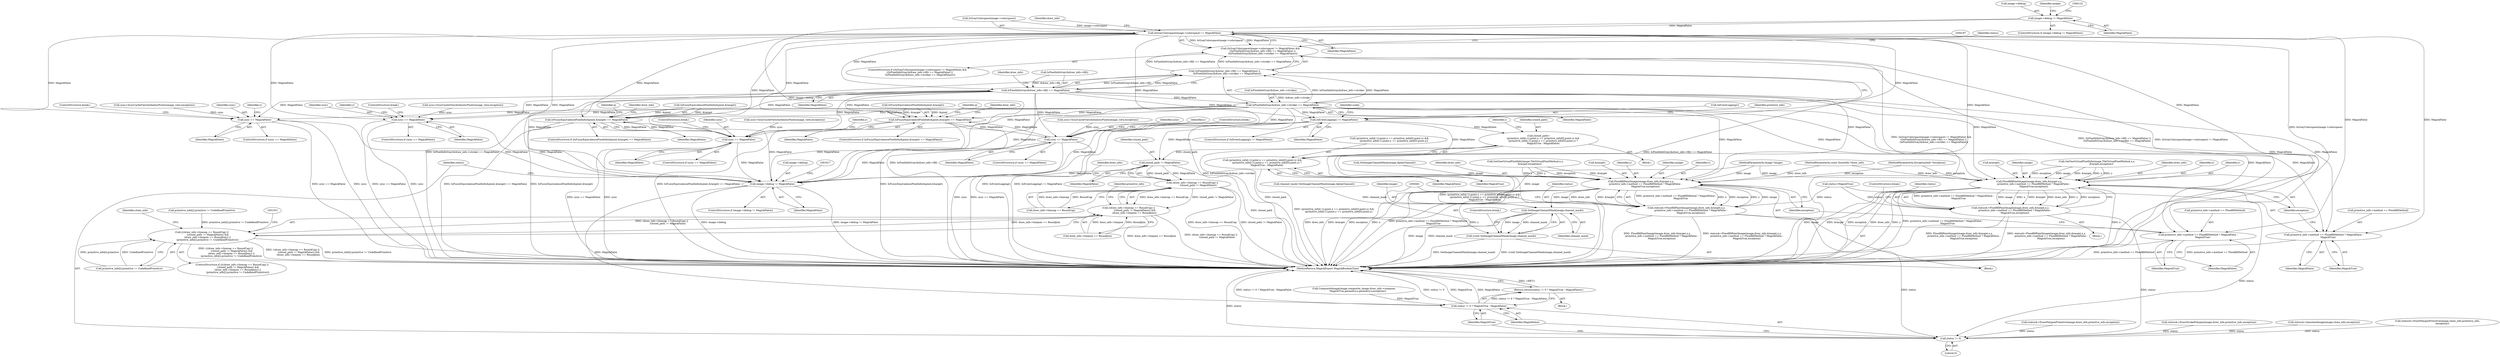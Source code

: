 digraph "0_ImageMagick_726812fa2fa7ce16bcf58f6e115f65427a1c0950_2@pointer" {
"1000115" [label="(Call,image->debug != MagickFalse)"];
"1000165" [label="(Call,IsGrayColorspace(image->colorspace) != MagickFalse)"];
"1000164" [label="(Call,(IsGrayColorspace(image->colorspace) != MagickFalse) &&\n      ((IsPixelInfoGray(&draw_info->fill) == MagickFalse) ||\n       (IsPixelInfoGray(&draw_info->stroke) == MagickFalse)))"];
"1000172" [label="(Call,IsPixelInfoGray(&draw_info->fill) == MagickFalse)"];
"1000171" [label="(Call,(IsPixelInfoGray(&draw_info->fill) == MagickFalse) ||\n       (IsPixelInfoGray(&draw_info->stroke) == MagickFalse))"];
"1000179" [label="(Call,IsPixelInfoGray(&draw_info->stroke) == MagickFalse)"];
"1000360" [label="(Call,IsFuzzyEquivalencePixelInfo(&pixel,&target) == MagickFalse)"];
"1000397" [label="(Call,sync == MagickFalse)"];
"1001611" [label="(Call,image->debug != MagickFalse)"];
"1001623" [label="(Call,status != 0 ? MagickTrue : MagickFalse)"];
"1001622" [label="(Return,return(status != 0 ? MagickTrue : MagickFalse);)"];
"1000464" [label="(Call,FloodfillPaintImage(image,draw_info,&target,x,y,\n            primitive_info->method == FloodfillMethod ? MagickFalse :\n            MagickTrue,exception))"];
"1000462" [label="(Call,status&=FloodfillPaintImage(image,draw_info,&target,x,y,\n            primitive_info->method == FloodfillMethod ? MagickFalse :\n            MagickTrue,exception))"];
"1001624" [label="(Call,status != 0)"];
"1000482" [label="(Call,SetImageChannelMask(image,channel_mask))"];
"1000480" [label="(Call,(void) SetImageChannelMask(image,channel_mask))"];
"1000471" [label="(Call,primitive_info->method == FloodfillMethod ? MagickFalse :\n            MagickTrue)"];
"1000561" [label="(Call,sync == MagickFalse)"];
"1000684" [label="(Call,IsFuzzyEquivalencePixelInfo(&pixel,&target) == MagickFalse)"];
"1000719" [label="(Call,sync == MagickFalse)"];
"1000780" [label="(Call,FloodfillPaintImage(image,draw_info,&target,x,y,\n            primitive_info->method == FloodfillMethod ? MagickFalse :\n            MagickTrue,exception))"];
"1000778" [label="(Call,status&=FloodfillPaintImage(image,draw_info,&target,x,y,\n            primitive_info->method == FloodfillMethod ? MagickFalse :\n            MagickTrue,exception))"];
"1000787" [label="(Call,primitive_info->method == FloodfillMethod ? MagickFalse :\n            MagickTrue)"];
"1000874" [label="(Call,sync == MagickFalse)"];
"1001339" [label="(Call,IsEventLogging() != MagickFalse)"];
"1001476" [label="(Call,closed_path=\n            (primitive_info[i-1].point.x == primitive_info[0].point.x) &&\n            (primitive_info[i-1].point.y == primitive_info[0].point.y) ?\n            MagickTrue : MagickFalse)"];
"1001534" [label="(Call,closed_path != MagickFalse)"];
"1001528" [label="(Call,(draw_info->linecap == RoundCap) ||\n                (closed_path != MagickFalse))"];
"1001527" [label="(Call,((draw_info->linecap == RoundCap) ||\n                (closed_path != MagickFalse)) &&\n               (draw_info->linejoin == RoundJoin))"];
"1001526" [label="(Call,(((draw_info->linecap == RoundCap) ||\n                (closed_path != MagickFalse)) &&\n               (draw_info->linejoin == RoundJoin)) ||\n               (primitive_info[i].primitive != UndefinedPrimitive))"];
"1001478" [label="(Call,(primitive_info[i-1].point.x == primitive_info[0].point.x) &&\n            (primitive_info[i-1].point.y == primitive_info[0].point.y) ?\n            MagickTrue : MagickFalse)"];
"1000483" [label="(Identifier,image)"];
"1000875" [label="(Identifier,sync)"];
"1000685" [label="(Call,IsFuzzyEquivalencePixelInfo(&pixel,&target))"];
"1000693" [label="(Identifier,q)"];
"1000397" [label="(Call,sync == MagickFalse)"];
"1000172" [label="(Call,IsPixelInfoGray(&draw_info->fill) == MagickFalse)"];
"1000484" [label="(Identifier,channel_mask)"];
"1000170" [label="(Identifier,MagickFalse)"];
"1000478" [label="(Identifier,MagickTrue)"];
"1001598" [label="(Call,status&=DrawPolygonPrimitive(image,draw_info,primitive_info,exception))"];
"1000781" [label="(Identifier,image)"];
"1000192" [label="(Call,status=MagickTrue)"];
"1001629" [label="(MethodReturn,MagickExport MagickBooleanType)"];
"1001615" [label="(Identifier,MagickFalse)"];
"1000171" [label="(Call,(IsPixelInfoGray(&draw_info->fill) == MagickFalse) ||\n       (IsPixelInfoGray(&draw_info->stroke) == MagickFalse))"];
"1000193" [label="(Identifier,status)"];
"1000470" [label="(Identifier,y)"];
"1000114" [label="(ControlStructure,if (image->debug != MagickFalse))"];
"1000477" [label="(Identifier,MagickFalse)"];
"1000795" [label="(Identifier,exception)"];
"1001539" [label="(Identifier,draw_info)"];
"1000164" [label="(Call,(IsGrayColorspace(image->colorspace) != MagickFalse) &&\n      ((IsPixelInfoGray(&draw_info->fill) == MagickFalse) ||\n       (IsPixelInfoGray(&draw_info->stroke) == MagickFalse)))"];
"1000163" [label="(ControlStructure,if ((IsGrayColorspace(image->colorspace) != MagickFalse) &&\n      ((IsPixelInfoGray(&draw_info->fill) == MagickFalse) ||\n       (IsPixelInfoGray(&draw_info->stroke) == MagickFalse))))"];
"1001525" [label="(ControlStructure,if ((((draw_info->linecap == RoundCap) ||\n                (closed_path != MagickFalse)) &&\n               (draw_info->linejoin == RoundJoin)) ||\n               (primitive_info[i].primitive != UndefinedPrimitive)))"];
"1001611" [label="(Call,image->debug != MagickFalse)"];
"1000726" [label="(Block,)"];
"1000817" [label="(Identifier,y)"];
"1001345" [label="(Identifier,scale)"];
"1001526" [label="(Call,(((draw_info->linecap == RoundCap) ||\n                (closed_path != MagickFalse)) &&\n               (draw_info->linejoin == RoundJoin)) ||\n               (primitive_info[i].primitive != UndefinedPrimitive))"];
"1000319" [label="(Identifier,y)"];
"1000105" [label="(MethodParameterIn,const DrawInfo *draw_info)"];
"1000463" [label="(Identifier,status)"];
"1000561" [label="(Call,sync == MagickFalse)"];
"1000730" [label="(Call,GetOneVirtualPixelInfo(image,TileVirtualPixelMethod,x,y,\n            &target,exception))"];
"1000116" [label="(Call,image->debug)"];
"1001627" [label="(Identifier,MagickTrue)"];
"1000877" [label="(ControlStructure,break;)"];
"1001624" [label="(Call,status != 0)"];
"1000472" [label="(Call,primitive_info->method == FloodfillMethod)"];
"1000684" [label="(Call,IsFuzzyEquivalencePixelInfo(&pixel,&target) == MagickFalse)"];
"1001612" [label="(Call,image->debug)"];
"1000787" [label="(Call,primitive_info->method == FloodfillMethod ? MagickFalse :\n            MagickTrue)"];
"1000560" [label="(ControlStructure,if (sync == MagickFalse))"];
"1000690" [label="(Identifier,MagickFalse)"];
"1000876" [label="(Identifier,MagickFalse)"];
"1000462" [label="(Call,status&=FloodfillPaintImage(image,draw_info,&target,x,y,\n            primitive_info->method == FloodfillMethod ? MagickFalse :\n            MagickTrue,exception))"];
"1000480" [label="(Call,(void) SetImageChannelMask(image,channel_mask))"];
"1000562" [label="(Identifier,sync)"];
"1001535" [label="(Identifier,closed_path)"];
"1001478" [label="(Call,(primitive_info[i-1].point.x == primitive_info[0].point.x) &&\n            (primitive_info[i-1].point.y == primitive_info[0].point.y) ?\n            MagickTrue : MagickFalse)"];
"1000465" [label="(Identifier,image)"];
"1000698" [label="(Identifier,draw_info)"];
"1001479" [label="(Call,(primitive_info[i-1].point.x == primitive_info[0].point.x) &&\n            (primitive_info[i-1].point.y == primitive_info[0].point.y))"];
"1000185" [label="(Identifier,MagickFalse)"];
"1000166" [label="(Call,IsGrayColorspace(image->colorspace))"];
"1000502" [label="(Identifier,y)"];
"1000722" [label="(ControlStructure,break;)"];
"1000713" [label="(Call,sync=SyncCacheViewAuthenticPixels(image_view,exception))"];
"1000683" [label="(ControlStructure,if (IsFuzzyEquivalencePixelInfo(&pixel,&target) == MagickFalse))"];
"1000108" [label="(Block,)"];
"1001559" [label="(Identifier,clone_info)"];
"1000400" [label="(ControlStructure,break;)"];
"1000482" [label="(Call,SetImageChannelMask(image,channel_mask))"];
"1001625" [label="(Identifier,status)"];
"1000564" [label="(ControlStructure,break;)"];
"1001626" [label="(Literal,0)"];
"1000360" [label="(Call,IsFuzzyEquivalencePixelInfo(&pixel,&target) == MagickFalse)"];
"1000464" [label="(Call,FloodfillPaintImage(image,draw_info,&target,x,y,\n            primitive_info->method == FloodfillMethod ? MagickFalse :\n            MagickTrue,exception))"];
"1000469" [label="(Identifier,x)"];
"1000479" [label="(Identifier,exception)"];
"1000459" [label="(Call,SetImageChannelMask(image,AlphaChannel))"];
"1000466" [label="(Identifier,draw_info)"];
"1001467" [label="(Call,primitive_info[i].primitive != UndefinedPrimitive)"];
"1001622" [label="(Return,return(status != 0 ? MagickTrue : MagickFalse);)"];
"1000399" [label="(Identifier,MagickFalse)"];
"1001339" [label="(Call,IsEventLogging() != MagickFalse)"];
"1000788" [label="(Call,primitive_info->method == FloodfillMethod)"];
"1000868" [label="(Call,sync=SyncCacheViewAuthenticPixels(image_view,exception))"];
"1000719" [label="(Call,sync == MagickFalse)"];
"1001340" [label="(Call,IsEventLogging())"];
"1000782" [label="(Identifier,draw_info)"];
"1000183" [label="(Identifier,draw_info)"];
"1000485" [label="(ControlStructure,break;)"];
"1001590" [label="(Call,status&=DrawStrokePolygon(image,draw_info,primitive_info,exception))"];
"1000409" [label="(Call,GetOneVirtualPixelInfo(image,TileVirtualPixelMethod,x,y,\n            &target,exception))"];
"1000785" [label="(Identifier,x)"];
"1001545" [label="(Identifier,primitive_info)"];
"1001542" [label="(Call,primitive_info[i].primitive != UndefinedPrimitive)"];
"1001338" [label="(ControlStructure,if (IsEventLogging() != MagickFalse))"];
"1000359" [label="(ControlStructure,if (IsFuzzyEquivalencePixelInfo(&pixel,&target) == MagickFalse))"];
"1000178" [label="(Identifier,MagickFalse)"];
"1000107" [label="(MethodParameterIn,ExceptionInfo *exception)"];
"1000721" [label="(Identifier,MagickFalse)"];
"1000786" [label="(Identifier,y)"];
"1000796" [label="(ControlStructure,break;)"];
"1001537" [label="(Call,draw_info->linejoin == RoundJoin)"];
"1001515" [label="(Identifier,MagickFalse)"];
"1001174" [label="(Call,CompositeImage(image,composite_image,draw_info->compose,\n          MagickTrue,geometry.x,geometry.y,exception))"];
"1000104" [label="(MethodParameterIn,Image *image)"];
"1001514" [label="(Identifier,MagickTrue)"];
"1000457" [label="(Call,channel_mask=SetImageChannelMask(image,AlphaChannel))"];
"1000467" [label="(Call,&target)"];
"1001322" [label="(Call,status&=AnnotateImage(image,clone_info,exception))"];
"1001628" [label="(Identifier,MagickFalse)"];
"1000793" [label="(Identifier,MagickFalse)"];
"1000718" [label="(ControlStructure,if (sync == MagickFalse))"];
"1000563" [label="(Identifier,MagickFalse)"];
"1000720" [label="(Identifier,sync)"];
"1000404" [label="(Block,)"];
"1000783" [label="(Call,&target)"];
"1000778" [label="(Call,status&=FloodfillPaintImage(image,draw_info,&target,x,y,\n            primitive_info->method == FloodfillMethod ? MagickFalse :\n            MagickTrue,exception))"];
"1000369" [label="(Identifier,q)"];
"1000179" [label="(Call,IsPixelInfoGray(&draw_info->stroke) == MagickFalse)"];
"1000366" [label="(Identifier,MagickFalse)"];
"1001407" [label="(Call,status&=DrawPolygonPrimitive(image,clone_info,primitive_info,\n             exception))"];
"1001477" [label="(Identifier,closed_path)"];
"1001528" [label="(Call,(draw_info->linecap == RoundCap) ||\n                (closed_path != MagickFalse))"];
"1000555" [label="(Call,sync=SyncCacheViewAuthenticPixels(image_view,exception))"];
"1000119" [label="(Identifier,MagickFalse)"];
"1000794" [label="(Identifier,MagickTrue)"];
"1001461" [label="(Block,)"];
"1001610" [label="(ControlStructure,if (image->debug != MagickFalse))"];
"1000168" [label="(Identifier,image)"];
"1000779" [label="(Identifier,status)"];
"1000471" [label="(Call,primitive_info->method == FloodfillMethod ? MagickFalse :\n            MagickTrue)"];
"1000873" [label="(ControlStructure,if (sync == MagickFalse))"];
"1001476" [label="(Call,closed_path=\n            (primitive_info[i-1].point.x == primitive_info[0].point.x) &&\n            (primitive_info[i-1].point.y == primitive_info[0].point.y) ?\n            MagickTrue : MagickFalse)"];
"1000780" [label="(Call,FloodfillPaintImage(image,draw_info,&target,x,y,\n            primitive_info->method == FloodfillMethod ? MagickFalse :\n            MagickTrue,exception))"];
"1000874" [label="(Call,sync == MagickFalse)"];
"1000176" [label="(Identifier,draw_info)"];
"1001341" [label="(Identifier,MagickFalse)"];
"1001527" [label="(Call,((draw_info->linecap == RoundCap) ||\n                (closed_path != MagickFalse)) &&\n               (draw_info->linejoin == RoundJoin))"];
"1001517" [label="(Identifier,i)"];
"1000173" [label="(Call,IsPixelInfoGray(&draw_info->fill))"];
"1000643" [label="(Identifier,y)"];
"1000165" [label="(Call,IsGrayColorspace(image->colorspace) != MagickFalse)"];
"1000398" [label="(Identifier,sync)"];
"1001536" [label="(Identifier,MagickFalse)"];
"1000391" [label="(Call,sync=SyncCacheViewAuthenticPixels(image_view,exception))"];
"1001623" [label="(Call,status != 0 ? MagickTrue : MagickFalse)"];
"1001343" [label="(Identifier,primitive_info)"];
"1001534" [label="(Call,closed_path != MagickFalse)"];
"1001529" [label="(Call,draw_info->linecap == RoundCap)"];
"1000374" [label="(Identifier,draw_info)"];
"1000180" [label="(Call,IsPixelInfoGray(&draw_info->stroke))"];
"1000361" [label="(Call,IsFuzzyEquivalencePixelInfo(&pixel,&target))"];
"1000115" [label="(Call,image->debug != MagickFalse)"];
"1000396" [label="(ControlStructure,if (sync == MagickFalse))"];
"1000115" -> "1000114"  [label="AST: "];
"1000115" -> "1000119"  [label="CFG: "];
"1000116" -> "1000115"  [label="AST: "];
"1000119" -> "1000115"  [label="AST: "];
"1000122" -> "1000115"  [label="CFG: "];
"1000168" -> "1000115"  [label="CFG: "];
"1000115" -> "1000165"  [label="DDG: MagickFalse"];
"1000115" -> "1001611"  [label="DDG: image->debug"];
"1000165" -> "1000164"  [label="AST: "];
"1000165" -> "1000170"  [label="CFG: "];
"1000166" -> "1000165"  [label="AST: "];
"1000170" -> "1000165"  [label="AST: "];
"1000176" -> "1000165"  [label="CFG: "];
"1000164" -> "1000165"  [label="CFG: "];
"1000165" -> "1001629"  [label="DDG: IsGrayColorspace(image->colorspace)"];
"1000165" -> "1000164"  [label="DDG: IsGrayColorspace(image->colorspace)"];
"1000165" -> "1000164"  [label="DDG: MagickFalse"];
"1000166" -> "1000165"  [label="DDG: image->colorspace"];
"1000165" -> "1000172"  [label="DDG: MagickFalse"];
"1000165" -> "1000360"  [label="DDG: MagickFalse"];
"1000165" -> "1000397"  [label="DDG: MagickFalse"];
"1000165" -> "1000464"  [label="DDG: MagickFalse"];
"1000165" -> "1000471"  [label="DDG: MagickFalse"];
"1000165" -> "1000561"  [label="DDG: MagickFalse"];
"1000165" -> "1000684"  [label="DDG: MagickFalse"];
"1000165" -> "1000719"  [label="DDG: MagickFalse"];
"1000165" -> "1000780"  [label="DDG: MagickFalse"];
"1000165" -> "1000787"  [label="DDG: MagickFalse"];
"1000165" -> "1000874"  [label="DDG: MagickFalse"];
"1000165" -> "1001339"  [label="DDG: MagickFalse"];
"1000165" -> "1001611"  [label="DDG: MagickFalse"];
"1000164" -> "1000163"  [label="AST: "];
"1000164" -> "1000171"  [label="CFG: "];
"1000171" -> "1000164"  [label="AST: "];
"1000187" -> "1000164"  [label="CFG: "];
"1000193" -> "1000164"  [label="CFG: "];
"1000164" -> "1001629"  [label="DDG: (IsGrayColorspace(image->colorspace) != MagickFalse) &&\n      ((IsPixelInfoGray(&draw_info->fill) == MagickFalse) ||\n       (IsPixelInfoGray(&draw_info->stroke) == MagickFalse))"];
"1000164" -> "1001629"  [label="DDG: (IsPixelInfoGray(&draw_info->fill) == MagickFalse) ||\n       (IsPixelInfoGray(&draw_info->stroke) == MagickFalse)"];
"1000164" -> "1001629"  [label="DDG: IsGrayColorspace(image->colorspace) != MagickFalse"];
"1000171" -> "1000164"  [label="DDG: IsPixelInfoGray(&draw_info->fill) == MagickFalse"];
"1000171" -> "1000164"  [label="DDG: IsPixelInfoGray(&draw_info->stroke) == MagickFalse"];
"1000172" -> "1000171"  [label="AST: "];
"1000172" -> "1000178"  [label="CFG: "];
"1000173" -> "1000172"  [label="AST: "];
"1000178" -> "1000172"  [label="AST: "];
"1000183" -> "1000172"  [label="CFG: "];
"1000171" -> "1000172"  [label="CFG: "];
"1000172" -> "1001629"  [label="DDG: IsPixelInfoGray(&draw_info->fill)"];
"1000172" -> "1000171"  [label="DDG: IsPixelInfoGray(&draw_info->fill)"];
"1000172" -> "1000171"  [label="DDG: MagickFalse"];
"1000173" -> "1000172"  [label="DDG: &draw_info->fill"];
"1000172" -> "1000179"  [label="DDG: MagickFalse"];
"1000172" -> "1000360"  [label="DDG: MagickFalse"];
"1000172" -> "1000397"  [label="DDG: MagickFalse"];
"1000172" -> "1000464"  [label="DDG: MagickFalse"];
"1000172" -> "1000471"  [label="DDG: MagickFalse"];
"1000172" -> "1000561"  [label="DDG: MagickFalse"];
"1000172" -> "1000684"  [label="DDG: MagickFalse"];
"1000172" -> "1000719"  [label="DDG: MagickFalse"];
"1000172" -> "1000780"  [label="DDG: MagickFalse"];
"1000172" -> "1000787"  [label="DDG: MagickFalse"];
"1000172" -> "1000874"  [label="DDG: MagickFalse"];
"1000172" -> "1001339"  [label="DDG: MagickFalse"];
"1000172" -> "1001611"  [label="DDG: MagickFalse"];
"1000171" -> "1000179"  [label="CFG: "];
"1000179" -> "1000171"  [label="AST: "];
"1000171" -> "1001629"  [label="DDG: IsPixelInfoGray(&draw_info->fill) == MagickFalse"];
"1000171" -> "1001629"  [label="DDG: IsPixelInfoGray(&draw_info->stroke) == MagickFalse"];
"1000179" -> "1000171"  [label="DDG: IsPixelInfoGray(&draw_info->stroke)"];
"1000179" -> "1000171"  [label="DDG: MagickFalse"];
"1000179" -> "1000185"  [label="CFG: "];
"1000180" -> "1000179"  [label="AST: "];
"1000185" -> "1000179"  [label="AST: "];
"1000179" -> "1001629"  [label="DDG: IsPixelInfoGray(&draw_info->stroke)"];
"1000180" -> "1000179"  [label="DDG: &draw_info->stroke"];
"1000179" -> "1000360"  [label="DDG: MagickFalse"];
"1000179" -> "1000397"  [label="DDG: MagickFalse"];
"1000179" -> "1000464"  [label="DDG: MagickFalse"];
"1000179" -> "1000471"  [label="DDG: MagickFalse"];
"1000179" -> "1000561"  [label="DDG: MagickFalse"];
"1000179" -> "1000684"  [label="DDG: MagickFalse"];
"1000179" -> "1000719"  [label="DDG: MagickFalse"];
"1000179" -> "1000780"  [label="DDG: MagickFalse"];
"1000179" -> "1000787"  [label="DDG: MagickFalse"];
"1000179" -> "1000874"  [label="DDG: MagickFalse"];
"1000179" -> "1001339"  [label="DDG: MagickFalse"];
"1000179" -> "1001611"  [label="DDG: MagickFalse"];
"1000360" -> "1000359"  [label="AST: "];
"1000360" -> "1000366"  [label="CFG: "];
"1000361" -> "1000360"  [label="AST: "];
"1000366" -> "1000360"  [label="AST: "];
"1000369" -> "1000360"  [label="CFG: "];
"1000374" -> "1000360"  [label="CFG: "];
"1000360" -> "1001629"  [label="DDG: IsFuzzyEquivalencePixelInfo(&pixel,&target)"];
"1000360" -> "1001629"  [label="DDG: IsFuzzyEquivalencePixelInfo(&pixel,&target) == MagickFalse"];
"1000361" -> "1000360"  [label="DDG: &pixel"];
"1000361" -> "1000360"  [label="DDG: &target"];
"1000397" -> "1000360"  [label="DDG: MagickFalse"];
"1000360" -> "1000397"  [label="DDG: MagickFalse"];
"1000360" -> "1001611"  [label="DDG: MagickFalse"];
"1000397" -> "1000396"  [label="AST: "];
"1000397" -> "1000399"  [label="CFG: "];
"1000398" -> "1000397"  [label="AST: "];
"1000399" -> "1000397"  [label="AST: "];
"1000400" -> "1000397"  [label="CFG: "];
"1000319" -> "1000397"  [label="CFG: "];
"1000397" -> "1001629"  [label="DDG: sync == MagickFalse"];
"1000397" -> "1001629"  [label="DDG: sync"];
"1000391" -> "1000397"  [label="DDG: sync"];
"1000397" -> "1001611"  [label="DDG: MagickFalse"];
"1001611" -> "1001610"  [label="AST: "];
"1001611" -> "1001615"  [label="CFG: "];
"1001612" -> "1001611"  [label="AST: "];
"1001615" -> "1001611"  [label="AST: "];
"1001617" -> "1001611"  [label="CFG: "];
"1001625" -> "1001611"  [label="CFG: "];
"1001611" -> "1001629"  [label="DDG: image->debug"];
"1001611" -> "1001629"  [label="DDG: image->debug != MagickFalse"];
"1000561" -> "1001611"  [label="DDG: MagickFalse"];
"1001339" -> "1001611"  [label="DDG: MagickFalse"];
"1001534" -> "1001611"  [label="DDG: MagickFalse"];
"1000719" -> "1001611"  [label="DDG: MagickFalse"];
"1000874" -> "1001611"  [label="DDG: MagickFalse"];
"1000684" -> "1001611"  [label="DDG: MagickFalse"];
"1001611" -> "1001623"  [label="DDG: MagickFalse"];
"1001623" -> "1001622"  [label="AST: "];
"1001623" -> "1001627"  [label="CFG: "];
"1001623" -> "1001628"  [label="CFG: "];
"1001624" -> "1001623"  [label="AST: "];
"1001627" -> "1001623"  [label="AST: "];
"1001628" -> "1001623"  [label="AST: "];
"1001622" -> "1001623"  [label="CFG: "];
"1001623" -> "1001629"  [label="DDG: status != 0 ? MagickTrue : MagickFalse"];
"1001623" -> "1001629"  [label="DDG: status != 0"];
"1001623" -> "1001629"  [label="DDG: MagickTrue"];
"1001623" -> "1001629"  [label="DDG: MagickFalse"];
"1001623" -> "1001622"  [label="DDG: status != 0 ? MagickTrue : MagickFalse"];
"1001174" -> "1001623"  [label="DDG: MagickTrue"];
"1001622" -> "1000108"  [label="AST: "];
"1001629" -> "1001622"  [label="CFG: "];
"1001622" -> "1001629"  [label="DDG: <RET>"];
"1000464" -> "1000462"  [label="AST: "];
"1000464" -> "1000479"  [label="CFG: "];
"1000465" -> "1000464"  [label="AST: "];
"1000466" -> "1000464"  [label="AST: "];
"1000467" -> "1000464"  [label="AST: "];
"1000469" -> "1000464"  [label="AST: "];
"1000470" -> "1000464"  [label="AST: "];
"1000471" -> "1000464"  [label="AST: "];
"1000479" -> "1000464"  [label="AST: "];
"1000462" -> "1000464"  [label="CFG: "];
"1000464" -> "1001629"  [label="DDG: &target"];
"1000464" -> "1001629"  [label="DDG: exception"];
"1000464" -> "1001629"  [label="DDG: x"];
"1000464" -> "1001629"  [label="DDG: primitive_info->method == FloodfillMethod ? MagickFalse :\n            MagickTrue"];
"1000464" -> "1001629"  [label="DDG: y"];
"1000464" -> "1001629"  [label="DDG: draw_info"];
"1000464" -> "1000462"  [label="DDG: primitive_info->method == FloodfillMethod ? MagickFalse :\n            MagickTrue"];
"1000464" -> "1000462"  [label="DDG: x"];
"1000464" -> "1000462"  [label="DDG: exception"];
"1000464" -> "1000462"  [label="DDG: y"];
"1000464" -> "1000462"  [label="DDG: image"];
"1000464" -> "1000462"  [label="DDG: draw_info"];
"1000464" -> "1000462"  [label="DDG: &target"];
"1000459" -> "1000464"  [label="DDG: image"];
"1000104" -> "1000464"  [label="DDG: image"];
"1000105" -> "1000464"  [label="DDG: draw_info"];
"1000409" -> "1000464"  [label="DDG: &target"];
"1000409" -> "1000464"  [label="DDG: x"];
"1000409" -> "1000464"  [label="DDG: y"];
"1000409" -> "1000464"  [label="DDG: exception"];
"1000107" -> "1000464"  [label="DDG: exception"];
"1000464" -> "1000482"  [label="DDG: image"];
"1000462" -> "1000404"  [label="AST: "];
"1000463" -> "1000462"  [label="AST: "];
"1000481" -> "1000462"  [label="CFG: "];
"1000462" -> "1001629"  [label="DDG: FloodfillPaintImage(image,draw_info,&target,x,y,\n            primitive_info->method == FloodfillMethod ? MagickFalse :\n            MagickTrue,exception)"];
"1000462" -> "1001629"  [label="DDG: status&=FloodfillPaintImage(image,draw_info,&target,x,y,\n            primitive_info->method == FloodfillMethod ? MagickFalse :\n            MagickTrue,exception)"];
"1000192" -> "1000462"  [label="DDG: status"];
"1000462" -> "1001624"  [label="DDG: status"];
"1001624" -> "1001626"  [label="CFG: "];
"1001625" -> "1001624"  [label="AST: "];
"1001626" -> "1001624"  [label="AST: "];
"1001627" -> "1001624"  [label="CFG: "];
"1001628" -> "1001624"  [label="CFG: "];
"1001624" -> "1001629"  [label="DDG: status"];
"1001598" -> "1001624"  [label="DDG: status"];
"1001407" -> "1001624"  [label="DDG: status"];
"1000192" -> "1001624"  [label="DDG: status"];
"1001322" -> "1001624"  [label="DDG: status"];
"1000778" -> "1001624"  [label="DDG: status"];
"1001590" -> "1001624"  [label="DDG: status"];
"1000482" -> "1000480"  [label="AST: "];
"1000482" -> "1000484"  [label="CFG: "];
"1000483" -> "1000482"  [label="AST: "];
"1000484" -> "1000482"  [label="AST: "];
"1000480" -> "1000482"  [label="CFG: "];
"1000482" -> "1001629"  [label="DDG: image"];
"1000482" -> "1001629"  [label="DDG: channel_mask"];
"1000482" -> "1000480"  [label="DDG: image"];
"1000482" -> "1000480"  [label="DDG: channel_mask"];
"1000104" -> "1000482"  [label="DDG: image"];
"1000457" -> "1000482"  [label="DDG: channel_mask"];
"1000480" -> "1000404"  [label="AST: "];
"1000481" -> "1000480"  [label="AST: "];
"1000485" -> "1000480"  [label="CFG: "];
"1000480" -> "1001629"  [label="DDG: (void) SetImageChannelMask(image,channel_mask)"];
"1000480" -> "1001629"  [label="DDG: SetImageChannelMask(image,channel_mask)"];
"1000471" -> "1000477"  [label="CFG: "];
"1000471" -> "1000478"  [label="CFG: "];
"1000472" -> "1000471"  [label="AST: "];
"1000477" -> "1000471"  [label="AST: "];
"1000478" -> "1000471"  [label="AST: "];
"1000479" -> "1000471"  [label="CFG: "];
"1000471" -> "1001629"  [label="DDG: primitive_info->method == FloodfillMethod"];
"1000561" -> "1000560"  [label="AST: "];
"1000561" -> "1000563"  [label="CFG: "];
"1000562" -> "1000561"  [label="AST: "];
"1000563" -> "1000561"  [label="AST: "];
"1000564" -> "1000561"  [label="CFG: "];
"1000502" -> "1000561"  [label="CFG: "];
"1000561" -> "1001629"  [label="DDG: sync"];
"1000561" -> "1001629"  [label="DDG: sync == MagickFalse"];
"1000555" -> "1000561"  [label="DDG: sync"];
"1000684" -> "1000683"  [label="AST: "];
"1000684" -> "1000690"  [label="CFG: "];
"1000685" -> "1000684"  [label="AST: "];
"1000690" -> "1000684"  [label="AST: "];
"1000693" -> "1000684"  [label="CFG: "];
"1000698" -> "1000684"  [label="CFG: "];
"1000684" -> "1001629"  [label="DDG: IsFuzzyEquivalencePixelInfo(&pixel,&target) == MagickFalse"];
"1000684" -> "1001629"  [label="DDG: IsFuzzyEquivalencePixelInfo(&pixel,&target)"];
"1000685" -> "1000684"  [label="DDG: &pixel"];
"1000685" -> "1000684"  [label="DDG: &target"];
"1000719" -> "1000684"  [label="DDG: MagickFalse"];
"1000684" -> "1000719"  [label="DDG: MagickFalse"];
"1000719" -> "1000718"  [label="AST: "];
"1000719" -> "1000721"  [label="CFG: "];
"1000720" -> "1000719"  [label="AST: "];
"1000721" -> "1000719"  [label="AST: "];
"1000722" -> "1000719"  [label="CFG: "];
"1000643" -> "1000719"  [label="CFG: "];
"1000719" -> "1001629"  [label="DDG: sync"];
"1000719" -> "1001629"  [label="DDG: sync == MagickFalse"];
"1000713" -> "1000719"  [label="DDG: sync"];
"1000780" -> "1000778"  [label="AST: "];
"1000780" -> "1000795"  [label="CFG: "];
"1000781" -> "1000780"  [label="AST: "];
"1000782" -> "1000780"  [label="AST: "];
"1000783" -> "1000780"  [label="AST: "];
"1000785" -> "1000780"  [label="AST: "];
"1000786" -> "1000780"  [label="AST: "];
"1000787" -> "1000780"  [label="AST: "];
"1000795" -> "1000780"  [label="AST: "];
"1000778" -> "1000780"  [label="CFG: "];
"1000780" -> "1001629"  [label="DDG: x"];
"1000780" -> "1001629"  [label="DDG: image"];
"1000780" -> "1001629"  [label="DDG: &target"];
"1000780" -> "1001629"  [label="DDG: exception"];
"1000780" -> "1001629"  [label="DDG: draw_info"];
"1000780" -> "1001629"  [label="DDG: y"];
"1000780" -> "1001629"  [label="DDG: primitive_info->method == FloodfillMethod ? MagickFalse :\n            MagickTrue"];
"1000780" -> "1000778"  [label="DDG: primitive_info->method == FloodfillMethod ? MagickFalse :\n            MagickTrue"];
"1000780" -> "1000778"  [label="DDG: image"];
"1000780" -> "1000778"  [label="DDG: x"];
"1000780" -> "1000778"  [label="DDG: &target"];
"1000780" -> "1000778"  [label="DDG: draw_info"];
"1000780" -> "1000778"  [label="DDG: y"];
"1000780" -> "1000778"  [label="DDG: exception"];
"1000730" -> "1000780"  [label="DDG: image"];
"1000730" -> "1000780"  [label="DDG: &target"];
"1000730" -> "1000780"  [label="DDG: x"];
"1000730" -> "1000780"  [label="DDG: y"];
"1000730" -> "1000780"  [label="DDG: exception"];
"1000104" -> "1000780"  [label="DDG: image"];
"1000105" -> "1000780"  [label="DDG: draw_info"];
"1000107" -> "1000780"  [label="DDG: exception"];
"1000778" -> "1000726"  [label="AST: "];
"1000779" -> "1000778"  [label="AST: "];
"1000796" -> "1000778"  [label="CFG: "];
"1000778" -> "1001629"  [label="DDG: FloodfillPaintImage(image,draw_info,&target,x,y,\n            primitive_info->method == FloodfillMethod ? MagickFalse :\n            MagickTrue,exception)"];
"1000778" -> "1001629"  [label="DDG: status&=FloodfillPaintImage(image,draw_info,&target,x,y,\n            primitive_info->method == FloodfillMethod ? MagickFalse :\n            MagickTrue,exception)"];
"1000192" -> "1000778"  [label="DDG: status"];
"1000787" -> "1000793"  [label="CFG: "];
"1000787" -> "1000794"  [label="CFG: "];
"1000788" -> "1000787"  [label="AST: "];
"1000793" -> "1000787"  [label="AST: "];
"1000794" -> "1000787"  [label="AST: "];
"1000795" -> "1000787"  [label="CFG: "];
"1000787" -> "1001629"  [label="DDG: primitive_info->method == FloodfillMethod"];
"1000874" -> "1000873"  [label="AST: "];
"1000874" -> "1000876"  [label="CFG: "];
"1000875" -> "1000874"  [label="AST: "];
"1000876" -> "1000874"  [label="AST: "];
"1000877" -> "1000874"  [label="CFG: "];
"1000817" -> "1000874"  [label="CFG: "];
"1000874" -> "1001629"  [label="DDG: sync == MagickFalse"];
"1000874" -> "1001629"  [label="DDG: sync"];
"1000868" -> "1000874"  [label="DDG: sync"];
"1001339" -> "1001338"  [label="AST: "];
"1001339" -> "1001341"  [label="CFG: "];
"1001340" -> "1001339"  [label="AST: "];
"1001341" -> "1001339"  [label="AST: "];
"1001343" -> "1001339"  [label="CFG: "];
"1001345" -> "1001339"  [label="CFG: "];
"1001339" -> "1001629"  [label="DDG: IsEventLogging() != MagickFalse"];
"1001339" -> "1001629"  [label="DDG: IsEventLogging()"];
"1001339" -> "1001476"  [label="DDG: MagickFalse"];
"1001339" -> "1001478"  [label="DDG: MagickFalse"];
"1001339" -> "1001534"  [label="DDG: MagickFalse"];
"1001476" -> "1001461"  [label="AST: "];
"1001476" -> "1001478"  [label="CFG: "];
"1001477" -> "1001476"  [label="AST: "];
"1001478" -> "1001476"  [label="AST: "];
"1001517" -> "1001476"  [label="CFG: "];
"1001476" -> "1001629"  [label="DDG: closed_path"];
"1001476" -> "1001629"  [label="DDG: (primitive_info[i-1].point.x == primitive_info[0].point.x) &&\n            (primitive_info[i-1].point.y == primitive_info[0].point.y) ?\n            MagickTrue : MagickFalse"];
"1001476" -> "1001534"  [label="DDG: closed_path"];
"1001534" -> "1001528"  [label="AST: "];
"1001534" -> "1001536"  [label="CFG: "];
"1001535" -> "1001534"  [label="AST: "];
"1001536" -> "1001534"  [label="AST: "];
"1001528" -> "1001534"  [label="CFG: "];
"1001534" -> "1001629"  [label="DDG: closed_path"];
"1001534" -> "1001528"  [label="DDG: closed_path"];
"1001534" -> "1001528"  [label="DDG: MagickFalse"];
"1001528" -> "1001527"  [label="AST: "];
"1001528" -> "1001529"  [label="CFG: "];
"1001529" -> "1001528"  [label="AST: "];
"1001539" -> "1001528"  [label="CFG: "];
"1001527" -> "1001528"  [label="CFG: "];
"1001528" -> "1001629"  [label="DDG: draw_info->linecap == RoundCap"];
"1001528" -> "1001629"  [label="DDG: closed_path != MagickFalse"];
"1001528" -> "1001527"  [label="DDG: draw_info->linecap == RoundCap"];
"1001528" -> "1001527"  [label="DDG: closed_path != MagickFalse"];
"1001529" -> "1001528"  [label="DDG: draw_info->linecap"];
"1001529" -> "1001528"  [label="DDG: RoundCap"];
"1001527" -> "1001526"  [label="AST: "];
"1001527" -> "1001537"  [label="CFG: "];
"1001537" -> "1001527"  [label="AST: "];
"1001545" -> "1001527"  [label="CFG: "];
"1001526" -> "1001527"  [label="CFG: "];
"1001527" -> "1001629"  [label="DDG: (draw_info->linecap == RoundCap) ||\n                (closed_path != MagickFalse)"];
"1001527" -> "1001629"  [label="DDG: draw_info->linejoin == RoundJoin"];
"1001527" -> "1001526"  [label="DDG: (draw_info->linecap == RoundCap) ||\n                (closed_path != MagickFalse)"];
"1001527" -> "1001526"  [label="DDG: draw_info->linejoin == RoundJoin"];
"1001537" -> "1001527"  [label="DDG: draw_info->linejoin"];
"1001537" -> "1001527"  [label="DDG: RoundJoin"];
"1001526" -> "1001525"  [label="AST: "];
"1001526" -> "1001542"  [label="CFG: "];
"1001542" -> "1001526"  [label="AST: "];
"1001551" -> "1001526"  [label="CFG: "];
"1001559" -> "1001526"  [label="CFG: "];
"1001526" -> "1001629"  [label="DDG: primitive_info[i].primitive != UndefinedPrimitive"];
"1001526" -> "1001629"  [label="DDG: (((draw_info->linecap == RoundCap) ||\n                (closed_path != MagickFalse)) &&\n               (draw_info->linejoin == RoundJoin)) ||\n               (primitive_info[i].primitive != UndefinedPrimitive)"];
"1001526" -> "1001629"  [label="DDG: ((draw_info->linecap == RoundCap) ||\n                (closed_path != MagickFalse)) &&\n               (draw_info->linejoin == RoundJoin)"];
"1001467" -> "1001526"  [label="DDG: primitive_info[i].primitive != UndefinedPrimitive"];
"1001542" -> "1001526"  [label="DDG: primitive_info[i].primitive"];
"1001542" -> "1001526"  [label="DDG: UndefinedPrimitive"];
"1001478" -> "1001514"  [label="CFG: "];
"1001478" -> "1001515"  [label="CFG: "];
"1001479" -> "1001478"  [label="AST: "];
"1001514" -> "1001478"  [label="AST: "];
"1001515" -> "1001478"  [label="AST: "];
"1001478" -> "1001629"  [label="DDG: (primitive_info[i-1].point.x == primitive_info[0].point.x) &&\n            (primitive_info[i-1].point.y == primitive_info[0].point.y)"];
}
